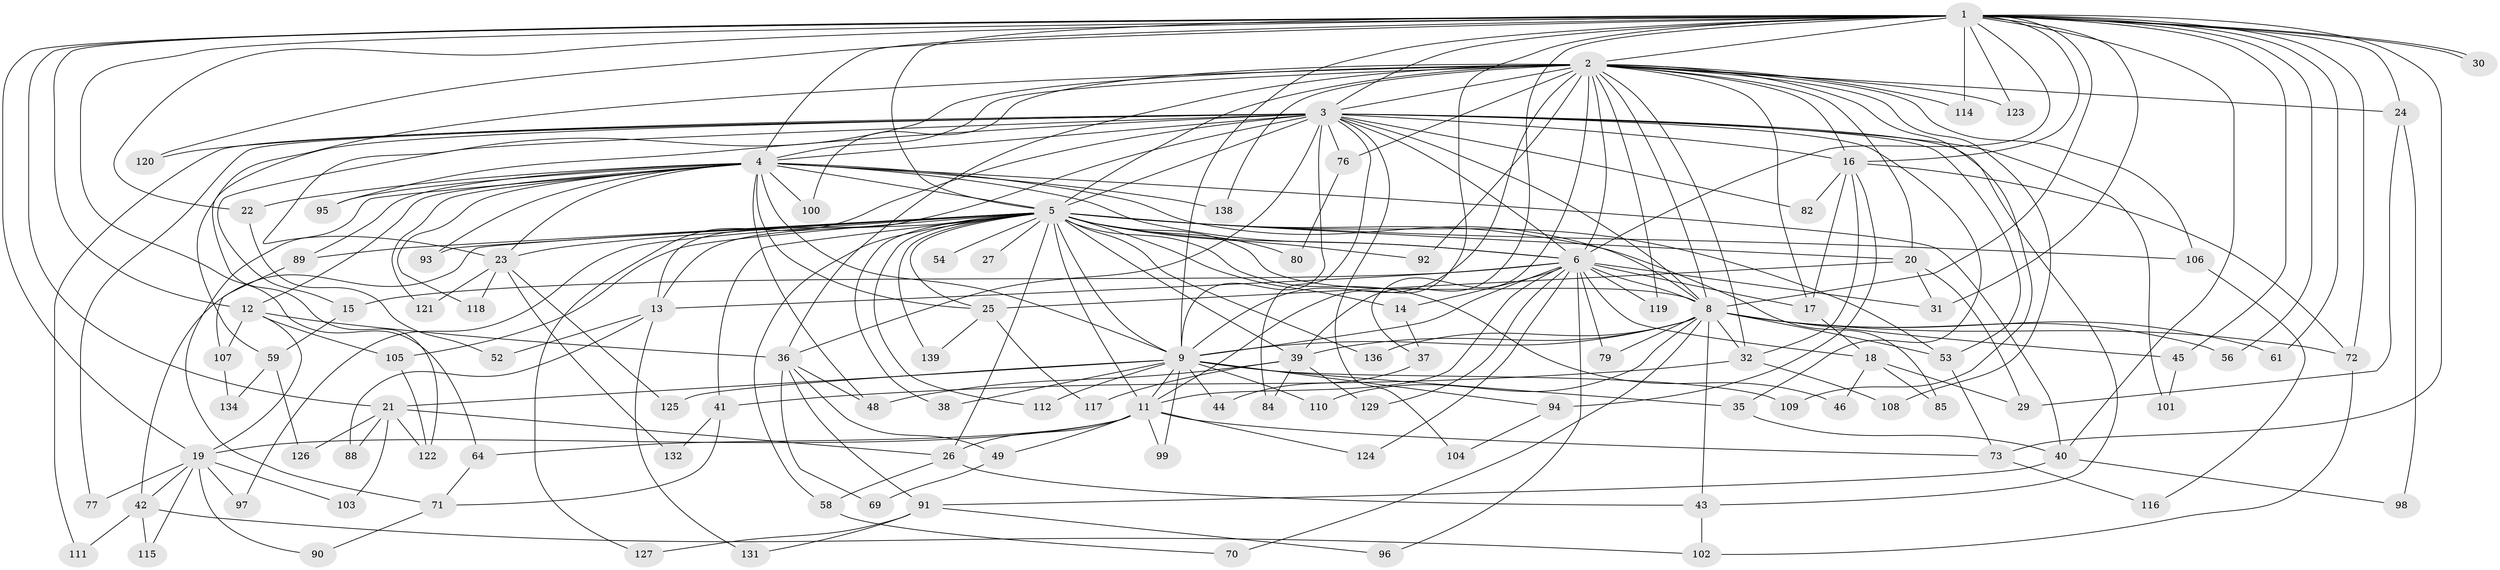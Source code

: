 // Generated by graph-tools (version 1.1) at 2025/51/02/27/25 19:51:50]
// undirected, 109 vertices, 251 edges
graph export_dot {
graph [start="1"]
  node [color=gray90,style=filled];
  1 [super="+135"];
  2 [super="+50"];
  3 [super="+7"];
  4 [super="+68"];
  5 [super="+10"];
  6 [super="+67"];
  8 [super="+87"];
  9 [super="+28"];
  11 [super="+60"];
  12;
  13 [super="+47"];
  14;
  15;
  16 [super="+62"];
  17 [super="+33"];
  18;
  19 [super="+34"];
  20 [super="+113"];
  21 [super="+66"];
  22;
  23 [super="+55"];
  24;
  25 [super="+63"];
  26;
  27;
  29 [super="+130"];
  30;
  31 [super="+57"];
  32;
  35;
  36 [super="+51"];
  37;
  38;
  39 [super="+65"];
  40 [super="+74"];
  41 [super="+86"];
  42;
  43;
  44;
  45;
  46;
  48 [super="+128"];
  49;
  52;
  53 [super="+75"];
  54;
  56;
  58;
  59;
  61;
  64;
  69;
  70;
  71 [super="+81"];
  72 [super="+83"];
  73 [super="+78"];
  76;
  77;
  79;
  80;
  82;
  84;
  85;
  88;
  89;
  90;
  91;
  92;
  93;
  94;
  95;
  96;
  97;
  98;
  99;
  100;
  101;
  102 [super="+133"];
  103;
  104;
  105 [super="+137"];
  106;
  107;
  108;
  109;
  110;
  111;
  112;
  114;
  115;
  116;
  117;
  118;
  119;
  120;
  121;
  122;
  123;
  124;
  125;
  126;
  127;
  129;
  131;
  132;
  134;
  136;
  138;
  139;
  1 -- 2;
  1 -- 3 [weight=2];
  1 -- 4;
  1 -- 5 [weight=2];
  1 -- 6;
  1 -- 8 [weight=2];
  1 -- 9;
  1 -- 12;
  1 -- 16;
  1 -- 19;
  1 -- 21;
  1 -- 22;
  1 -- 24;
  1 -- 30;
  1 -- 30;
  1 -- 31;
  1 -- 45;
  1 -- 56;
  1 -- 61;
  1 -- 64;
  1 -- 72;
  1 -- 73;
  1 -- 114;
  1 -- 120;
  1 -- 123;
  1 -- 11;
  1 -- 39;
  1 -- 40;
  2 -- 3 [weight=2];
  2 -- 4;
  2 -- 5 [weight=2];
  2 -- 6;
  2 -- 8;
  2 -- 9 [weight=2];
  2 -- 17;
  2 -- 20;
  2 -- 23;
  2 -- 24;
  2 -- 32;
  2 -- 36;
  2 -- 37;
  2 -- 76;
  2 -- 92;
  2 -- 100;
  2 -- 108;
  2 -- 109;
  2 -- 123;
  2 -- 138;
  2 -- 16;
  2 -- 114;
  2 -- 122;
  2 -- 119;
  2 -- 106;
  3 -- 4 [weight=2];
  3 -- 5 [weight=4];
  3 -- 6 [weight=2];
  3 -- 8 [weight=2];
  3 -- 9 [weight=2];
  3 -- 15;
  3 -- 35;
  3 -- 36;
  3 -- 43;
  3 -- 76;
  3 -- 77;
  3 -- 82;
  3 -- 95;
  3 -- 104;
  3 -- 111;
  3 -- 120;
  3 -- 101;
  3 -- 13;
  3 -- 16;
  3 -- 84;
  3 -- 59;
  3 -- 127;
  3 -- 53;
  4 -- 5 [weight=2];
  4 -- 6;
  4 -- 8;
  4 -- 9;
  4 -- 12;
  4 -- 22;
  4 -- 23;
  4 -- 40;
  4 -- 89;
  4 -- 93;
  4 -- 95;
  4 -- 100;
  4 -- 138;
  4 -- 48 [weight=2];
  4 -- 121;
  4 -- 118;
  4 -- 25;
  4 -- 71;
  5 -- 6 [weight=2];
  5 -- 8 [weight=2];
  5 -- 9 [weight=2];
  5 -- 11;
  5 -- 13;
  5 -- 14;
  5 -- 26;
  5 -- 38;
  5 -- 42;
  5 -- 46;
  5 -- 53;
  5 -- 54 [weight=2];
  5 -- 58;
  5 -- 80;
  5 -- 92;
  5 -- 93;
  5 -- 136;
  5 -- 139;
  5 -- 20;
  5 -- 85;
  5 -- 89;
  5 -- 25;
  5 -- 27;
  5 -- 97;
  5 -- 39;
  5 -- 41 [weight=2];
  5 -- 105;
  5 -- 106;
  5 -- 112;
  5 -- 23;
  6 -- 8;
  6 -- 9;
  6 -- 14;
  6 -- 15;
  6 -- 17;
  6 -- 18;
  6 -- 79;
  6 -- 96;
  6 -- 119;
  6 -- 124;
  6 -- 129;
  6 -- 11;
  6 -- 13;
  6 -- 31;
  8 -- 9;
  8 -- 32;
  8 -- 39;
  8 -- 45;
  8 -- 53;
  8 -- 56;
  8 -- 61;
  8 -- 70;
  8 -- 79;
  8 -- 110;
  8 -- 136;
  8 -- 43;
  8 -- 72;
  9 -- 11;
  9 -- 21;
  9 -- 35;
  9 -- 38;
  9 -- 44;
  9 -- 99;
  9 -- 110;
  9 -- 112;
  9 -- 125;
  9 -- 109;
  9 -- 94;
  11 -- 26;
  11 -- 49;
  11 -- 64;
  11 -- 99;
  11 -- 124;
  11 -- 19;
  11 -- 73;
  12 -- 19;
  12 -- 105;
  12 -- 107;
  12 -- 36;
  13 -- 52;
  13 -- 88;
  13 -- 131;
  14 -- 37;
  15 -- 59;
  16 -- 17;
  16 -- 32;
  16 -- 82;
  16 -- 72;
  16 -- 94;
  17 -- 18;
  18 -- 29;
  18 -- 46;
  18 -- 85;
  19 -- 42;
  19 -- 90;
  19 -- 97;
  19 -- 115;
  19 -- 103;
  19 -- 77;
  20 -- 31;
  20 -- 25;
  20 -- 29;
  21 -- 88;
  21 -- 122;
  21 -- 26;
  21 -- 126;
  21 -- 103;
  22 -- 52;
  23 -- 125;
  23 -- 132;
  23 -- 118;
  23 -- 121;
  24 -- 29;
  24 -- 98;
  25 -- 117;
  25 -- 139;
  26 -- 43;
  26 -- 58;
  32 -- 41;
  32 -- 108;
  35 -- 40;
  36 -- 48;
  36 -- 49;
  36 -- 69;
  36 -- 91;
  37 -- 44;
  39 -- 48;
  39 -- 84;
  39 -- 117;
  39 -- 129;
  40 -- 98;
  40 -- 91;
  41 -- 71;
  41 -- 132;
  42 -- 111;
  42 -- 115;
  42 -- 102;
  43 -- 102;
  45 -- 101;
  49 -- 69;
  53 -- 73;
  58 -- 70;
  59 -- 126;
  59 -- 134;
  64 -- 71;
  71 -- 90;
  72 -- 102;
  73 -- 116;
  76 -- 80;
  89 -- 107;
  91 -- 96;
  91 -- 127;
  91 -- 131;
  94 -- 104;
  105 -- 122;
  106 -- 116;
  107 -- 134;
}
